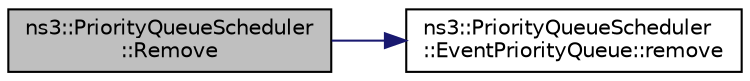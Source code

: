 digraph "ns3::PriorityQueueScheduler::Remove"
{
 // LATEX_PDF_SIZE
  edge [fontname="Helvetica",fontsize="10",labelfontname="Helvetica",labelfontsize="10"];
  node [fontname="Helvetica",fontsize="10",shape=record];
  rankdir="LR";
  Node1 [label="ns3::PriorityQueueScheduler\l::Remove",height=0.2,width=0.4,color="black", fillcolor="grey75", style="filled", fontcolor="black",tooltip="Remove a specific event from the event list."];
  Node1 -> Node2 [color="midnightblue",fontsize="10",style="solid",fontname="Helvetica"];
  Node2 [label="ns3::PriorityQueueScheduler\l::EventPriorityQueue::remove",height=0.2,width=0.4,color="black", fillcolor="white", style="filled",URL="$classns3_1_1_priority_queue_scheduler_1_1_event_priority_queue.html#a5216415f35a1269991b7eec7825f9418",tooltip="Remove a specific event from the event list."];
}
